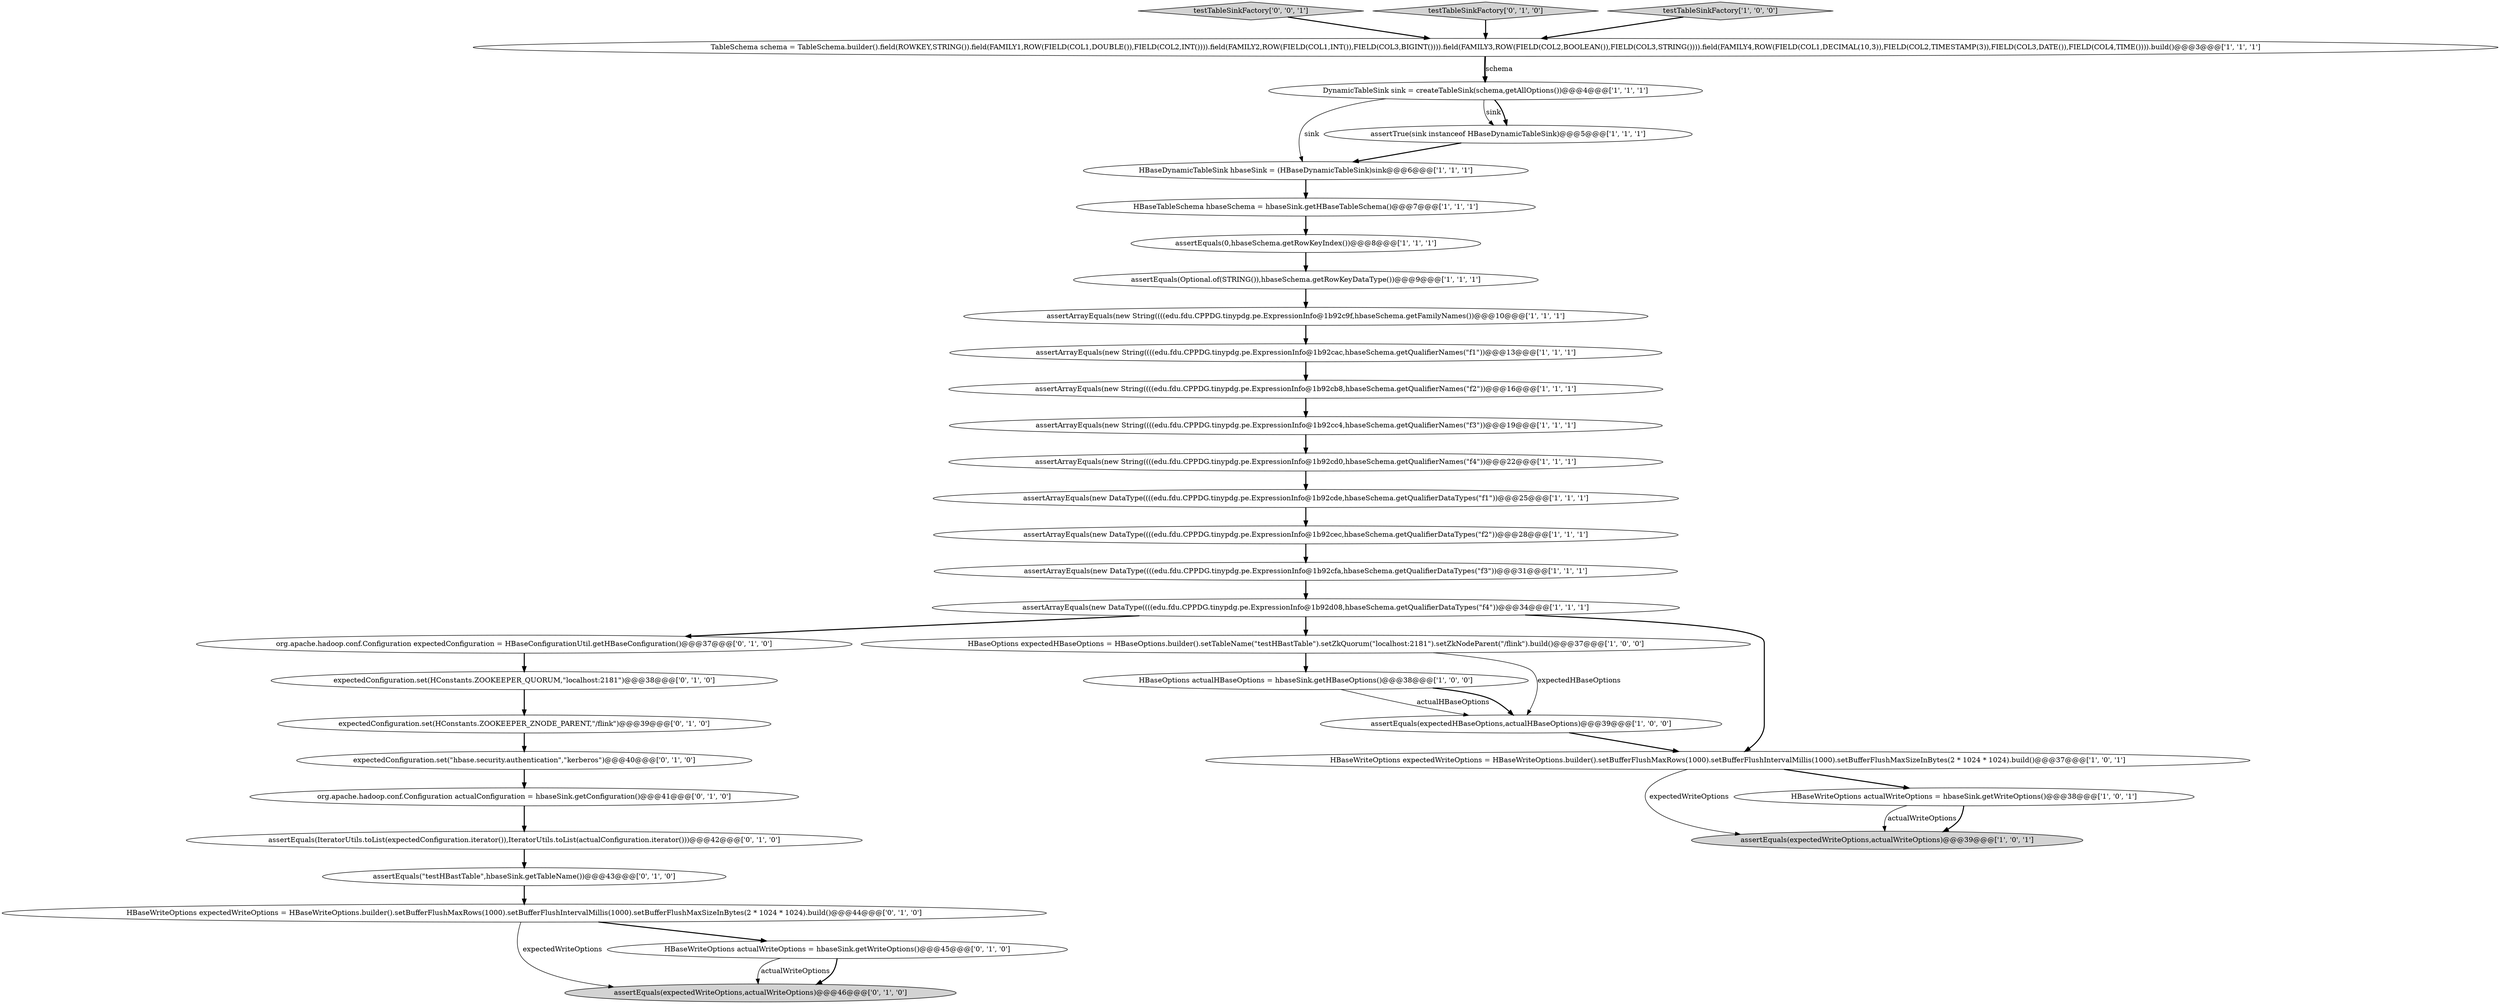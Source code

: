 digraph {
24 [style = filled, label = "HBaseWriteOptions expectedWriteOptions = HBaseWriteOptions.builder().setBufferFlushMaxRows(1000).setBufferFlushIntervalMillis(1000).setBufferFlushMaxSizeInBytes(2 * 1024 * 1024).build()@@@44@@@['0', '1', '0']", fillcolor = white, shape = ellipse image = "AAA0AAABBB2BBB"];
33 [style = filled, label = "expectedConfiguration.set(\"hbase.security.authentication\",\"kerberos\")@@@40@@@['0', '1', '0']", fillcolor = white, shape = ellipse image = "AAA1AAABBB2BBB"];
19 [style = filled, label = "assertEquals(0,hbaseSchema.getRowKeyIndex())@@@8@@@['1', '1', '1']", fillcolor = white, shape = ellipse image = "AAA0AAABBB1BBB"];
10 [style = filled, label = "assertArrayEquals(new String((((edu.fdu.CPPDG.tinypdg.pe.ExpressionInfo@1b92cc4,hbaseSchema.getQualifierNames(\"f3\"))@@@19@@@['1', '1', '1']", fillcolor = white, shape = ellipse image = "AAA0AAABBB1BBB"];
32 [style = filled, label = "expectedConfiguration.set(HConstants.ZOOKEEPER_QUORUM,\"localhost:2181\")@@@38@@@['0', '1', '0']", fillcolor = white, shape = ellipse image = "AAA0AAABBB2BBB"];
7 [style = filled, label = "DynamicTableSink sink = createTableSink(schema,getAllOptions())@@@4@@@['1', '1', '1']", fillcolor = white, shape = ellipse image = "AAA0AAABBB1BBB"];
9 [style = filled, label = "HBaseDynamicTableSink hbaseSink = (HBaseDynamicTableSink)sink@@@6@@@['1', '1', '1']", fillcolor = white, shape = ellipse image = "AAA0AAABBB1BBB"];
30 [style = filled, label = "expectedConfiguration.set(HConstants.ZOOKEEPER_ZNODE_PARENT,\"/flink\")@@@39@@@['0', '1', '0']", fillcolor = white, shape = ellipse image = "AAA0AAABBB2BBB"];
29 [style = filled, label = "org.apache.hadoop.conf.Configuration actualConfiguration = hbaseSink.getConfiguration()@@@41@@@['0', '1', '0']", fillcolor = white, shape = ellipse image = "AAA1AAABBB2BBB"];
18 [style = filled, label = "HBaseOptions actualHBaseOptions = hbaseSink.getHBaseOptions()@@@38@@@['1', '0', '0']", fillcolor = white, shape = ellipse image = "AAA0AAABBB1BBB"];
3 [style = filled, label = "assertArrayEquals(new DataType((((edu.fdu.CPPDG.tinypdg.pe.ExpressionInfo@1b92cec,hbaseSchema.getQualifierDataTypes(\"f2\"))@@@28@@@['1', '1', '1']", fillcolor = white, shape = ellipse image = "AAA0AAABBB1BBB"];
27 [style = filled, label = "assertEquals(expectedWriteOptions,actualWriteOptions)@@@46@@@['0', '1', '0']", fillcolor = lightgray, shape = ellipse image = "AAA0AAABBB2BBB"];
5 [style = filled, label = "assertEquals(expectedWriteOptions,actualWriteOptions)@@@39@@@['1', '0', '1']", fillcolor = lightgray, shape = ellipse image = "AAA0AAABBB1BBB"];
4 [style = filled, label = "HBaseWriteOptions actualWriteOptions = hbaseSink.getWriteOptions()@@@38@@@['1', '0', '1']", fillcolor = white, shape = ellipse image = "AAA0AAABBB1BBB"];
15 [style = filled, label = "assertArrayEquals(new String((((edu.fdu.CPPDG.tinypdg.pe.ExpressionInfo@1b92c9f,hbaseSchema.getFamilyNames())@@@10@@@['1', '1', '1']", fillcolor = white, shape = ellipse image = "AAA0AAABBB1BBB"];
0 [style = filled, label = "TableSchema schema = TableSchema.builder().field(ROWKEY,STRING()).field(FAMILY1,ROW(FIELD(COL1,DOUBLE()),FIELD(COL2,INT()))).field(FAMILY2,ROW(FIELD(COL1,INT()),FIELD(COL3,BIGINT()))).field(FAMILY3,ROW(FIELD(COL2,BOOLEAN()),FIELD(COL3,STRING()))).field(FAMILY4,ROW(FIELD(COL1,DECIMAL(10,3)),FIELD(COL2,TIMESTAMP(3)),FIELD(COL3,DATE()),FIELD(COL4,TIME()))).build()@@@3@@@['1', '1', '1']", fillcolor = white, shape = ellipse image = "AAA0AAABBB1BBB"];
6 [style = filled, label = "assertArrayEquals(new DataType((((edu.fdu.CPPDG.tinypdg.pe.ExpressionInfo@1b92cde,hbaseSchema.getQualifierDataTypes(\"f1\"))@@@25@@@['1', '1', '1']", fillcolor = white, shape = ellipse image = "AAA0AAABBB1BBB"];
34 [style = filled, label = "testTableSinkFactory['0', '0', '1']", fillcolor = lightgray, shape = diamond image = "AAA0AAABBB3BBB"];
28 [style = filled, label = "testTableSinkFactory['0', '1', '0']", fillcolor = lightgray, shape = diamond image = "AAA0AAABBB2BBB"];
31 [style = filled, label = "assertEquals(IteratorUtils.toList(expectedConfiguration.iterator()),IteratorUtils.toList(actualConfiguration.iterator()))@@@42@@@['0', '1', '0']", fillcolor = white, shape = ellipse image = "AAA1AAABBB2BBB"];
25 [style = filled, label = "HBaseWriteOptions actualWriteOptions = hbaseSink.getWriteOptions()@@@45@@@['0', '1', '0']", fillcolor = white, shape = ellipse image = "AAA0AAABBB2BBB"];
13 [style = filled, label = "assertArrayEquals(new DataType((((edu.fdu.CPPDG.tinypdg.pe.ExpressionInfo@1b92cfa,hbaseSchema.getQualifierDataTypes(\"f3\"))@@@31@@@['1', '1', '1']", fillcolor = white, shape = ellipse image = "AAA0AAABBB1BBB"];
21 [style = filled, label = "assertArrayEquals(new DataType((((edu.fdu.CPPDG.tinypdg.pe.ExpressionInfo@1b92d08,hbaseSchema.getQualifierDataTypes(\"f4\"))@@@34@@@['1', '1', '1']", fillcolor = white, shape = ellipse image = "AAA0AAABBB1BBB"];
8 [style = filled, label = "HBaseTableSchema hbaseSchema = hbaseSink.getHBaseTableSchema()@@@7@@@['1', '1', '1']", fillcolor = white, shape = ellipse image = "AAA0AAABBB1BBB"];
26 [style = filled, label = "org.apache.hadoop.conf.Configuration expectedConfiguration = HBaseConfigurationUtil.getHBaseConfiguration()@@@37@@@['0', '1', '0']", fillcolor = white, shape = ellipse image = "AAA0AAABBB2BBB"];
14 [style = filled, label = "assertArrayEquals(new String((((edu.fdu.CPPDG.tinypdg.pe.ExpressionInfo@1b92cb8,hbaseSchema.getQualifierNames(\"f2\"))@@@16@@@['1', '1', '1']", fillcolor = white, shape = ellipse image = "AAA0AAABBB1BBB"];
12 [style = filled, label = "assertArrayEquals(new String((((edu.fdu.CPPDG.tinypdg.pe.ExpressionInfo@1b92cac,hbaseSchema.getQualifierNames(\"f1\"))@@@13@@@['1', '1', '1']", fillcolor = white, shape = ellipse image = "AAA0AAABBB1BBB"];
23 [style = filled, label = "assertEquals(\"testHBastTable\",hbaseSink.getTableName())@@@43@@@['0', '1', '0']", fillcolor = white, shape = ellipse image = "AAA1AAABBB2BBB"];
1 [style = filled, label = "HBaseOptions expectedHBaseOptions = HBaseOptions.builder().setTableName(\"testHBastTable\").setZkQuorum(\"localhost:2181\").setZkNodeParent(\"/flink\").build()@@@37@@@['1', '0', '0']", fillcolor = white, shape = ellipse image = "AAA0AAABBB1BBB"];
20 [style = filled, label = "assertEquals(Optional.of(STRING()),hbaseSchema.getRowKeyDataType())@@@9@@@['1', '1', '1']", fillcolor = white, shape = ellipse image = "AAA0AAABBB1BBB"];
22 [style = filled, label = "assertTrue(sink instanceof HBaseDynamicTableSink)@@@5@@@['1', '1', '1']", fillcolor = white, shape = ellipse image = "AAA0AAABBB1BBB"];
17 [style = filled, label = "assertArrayEquals(new String((((edu.fdu.CPPDG.tinypdg.pe.ExpressionInfo@1b92cd0,hbaseSchema.getQualifierNames(\"f4\"))@@@22@@@['1', '1', '1']", fillcolor = white, shape = ellipse image = "AAA0AAABBB1BBB"];
11 [style = filled, label = "assertEquals(expectedHBaseOptions,actualHBaseOptions)@@@39@@@['1', '0', '0']", fillcolor = white, shape = ellipse image = "AAA0AAABBB1BBB"];
2 [style = filled, label = "HBaseWriteOptions expectedWriteOptions = HBaseWriteOptions.builder().setBufferFlushMaxRows(1000).setBufferFlushIntervalMillis(1000).setBufferFlushMaxSizeInBytes(2 * 1024 * 1024).build()@@@37@@@['1', '0', '1']", fillcolor = white, shape = ellipse image = "AAA0AAABBB1BBB"];
16 [style = filled, label = "testTableSinkFactory['1', '0', '0']", fillcolor = lightgray, shape = diamond image = "AAA0AAABBB1BBB"];
2->4 [style = bold, label=""];
10->17 [style = bold, label=""];
23->24 [style = bold, label=""];
24->27 [style = solid, label="expectedWriteOptions"];
4->5 [style = solid, label="actualWriteOptions"];
0->7 [style = bold, label=""];
12->14 [style = bold, label=""];
18->11 [style = solid, label="actualHBaseOptions"];
19->20 [style = bold, label=""];
15->12 [style = bold, label=""];
7->9 [style = solid, label="sink"];
20->15 [style = bold, label=""];
0->7 [style = solid, label="schema"];
4->5 [style = bold, label=""];
16->0 [style = bold, label=""];
7->22 [style = solid, label="sink"];
25->27 [style = solid, label="actualWriteOptions"];
1->18 [style = bold, label=""];
7->22 [style = bold, label=""];
22->9 [style = bold, label=""];
3->13 [style = bold, label=""];
11->2 [style = bold, label=""];
34->0 [style = bold, label=""];
21->2 [style = bold, label=""];
2->5 [style = solid, label="expectedWriteOptions"];
30->33 [style = bold, label=""];
1->11 [style = solid, label="expectedHBaseOptions"];
17->6 [style = bold, label=""];
21->26 [style = bold, label=""];
26->32 [style = bold, label=""];
6->3 [style = bold, label=""];
29->31 [style = bold, label=""];
21->1 [style = bold, label=""];
32->30 [style = bold, label=""];
24->25 [style = bold, label=""];
9->8 [style = bold, label=""];
25->27 [style = bold, label=""];
14->10 [style = bold, label=""];
33->29 [style = bold, label=""];
28->0 [style = bold, label=""];
18->11 [style = bold, label=""];
31->23 [style = bold, label=""];
8->19 [style = bold, label=""];
13->21 [style = bold, label=""];
}
